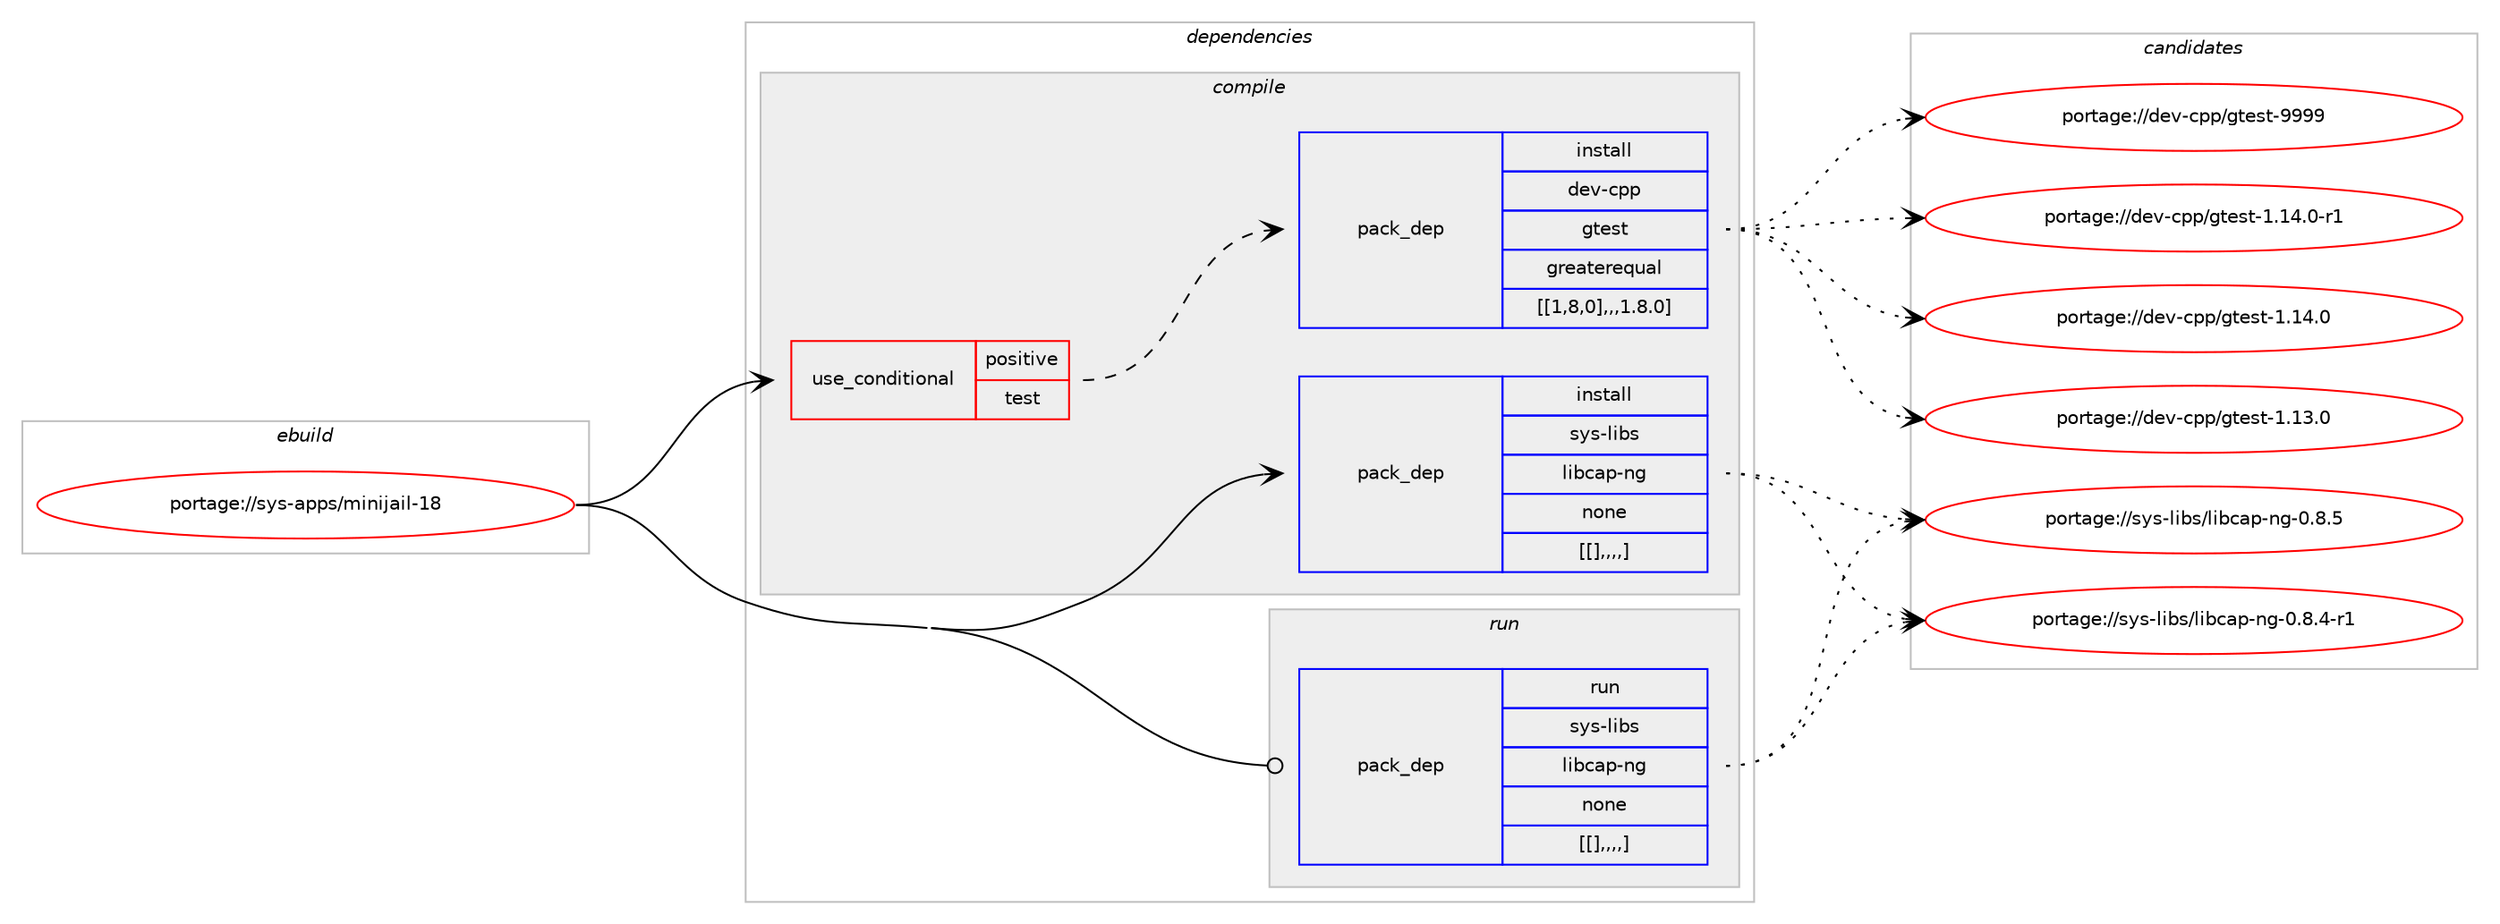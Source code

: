 digraph prolog {

# *************
# Graph options
# *************

newrank=true;
concentrate=true;
compound=true;
graph [rankdir=LR,fontname=Helvetica,fontsize=10,ranksep=1.5];#, ranksep=2.5, nodesep=0.2];
edge  [arrowhead=vee];
node  [fontname=Helvetica,fontsize=10];

# **********
# The ebuild
# **********

subgraph cluster_leftcol {
color=gray;
label=<<i>ebuild</i>>;
id [label="portage://sys-apps/minijail-18", color=red, width=4, href="../sys-apps/minijail-18.svg"];
}

# ****************
# The dependencies
# ****************

subgraph cluster_midcol {
color=gray;
label=<<i>dependencies</i>>;
subgraph cluster_compile {
fillcolor="#eeeeee";
style=filled;
label=<<i>compile</i>>;
subgraph cond115398 {
dependency437695 [label=<<TABLE BORDER="0" CELLBORDER="1" CELLSPACING="0" CELLPADDING="4"><TR><TD ROWSPAN="3" CELLPADDING="10">use_conditional</TD></TR><TR><TD>positive</TD></TR><TR><TD>test</TD></TR></TABLE>>, shape=none, color=red];
subgraph pack319241 {
dependency437696 [label=<<TABLE BORDER="0" CELLBORDER="1" CELLSPACING="0" CELLPADDING="4" WIDTH="220"><TR><TD ROWSPAN="6" CELLPADDING="30">pack_dep</TD></TR><TR><TD WIDTH="110">install</TD></TR><TR><TD>dev-cpp</TD></TR><TR><TD>gtest</TD></TR><TR><TD>greaterequal</TD></TR><TR><TD>[[1,8,0],,,1.8.0]</TD></TR></TABLE>>, shape=none, color=blue];
}
dependency437695:e -> dependency437696:w [weight=20,style="dashed",arrowhead="vee"];
}
id:e -> dependency437695:w [weight=20,style="solid",arrowhead="vee"];
subgraph pack319242 {
dependency437697 [label=<<TABLE BORDER="0" CELLBORDER="1" CELLSPACING="0" CELLPADDING="4" WIDTH="220"><TR><TD ROWSPAN="6" CELLPADDING="30">pack_dep</TD></TR><TR><TD WIDTH="110">install</TD></TR><TR><TD>sys-libs</TD></TR><TR><TD>libcap-ng</TD></TR><TR><TD>none</TD></TR><TR><TD>[[],,,,]</TD></TR></TABLE>>, shape=none, color=blue];
}
id:e -> dependency437697:w [weight=20,style="solid",arrowhead="vee"];
}
subgraph cluster_compileandrun {
fillcolor="#eeeeee";
style=filled;
label=<<i>compile and run</i>>;
}
subgraph cluster_run {
fillcolor="#eeeeee";
style=filled;
label=<<i>run</i>>;
subgraph pack319243 {
dependency437698 [label=<<TABLE BORDER="0" CELLBORDER="1" CELLSPACING="0" CELLPADDING="4" WIDTH="220"><TR><TD ROWSPAN="6" CELLPADDING="30">pack_dep</TD></TR><TR><TD WIDTH="110">run</TD></TR><TR><TD>sys-libs</TD></TR><TR><TD>libcap-ng</TD></TR><TR><TD>none</TD></TR><TR><TD>[[],,,,]</TD></TR></TABLE>>, shape=none, color=blue];
}
id:e -> dependency437698:w [weight=20,style="solid",arrowhead="odot"];
}
}

# **************
# The candidates
# **************

subgraph cluster_choices {
rank=same;
color=gray;
label=<<i>candidates</i>>;

subgraph choice319241 {
color=black;
nodesep=1;
choice1001011184599112112471031161011151164557575757 [label="portage://dev-cpp/gtest-9999", color=red, width=4,href="../dev-cpp/gtest-9999.svg"];
choice100101118459911211247103116101115116454946495246484511449 [label="portage://dev-cpp/gtest-1.14.0-r1", color=red, width=4,href="../dev-cpp/gtest-1.14.0-r1.svg"];
choice10010111845991121124710311610111511645494649524648 [label="portage://dev-cpp/gtest-1.14.0", color=red, width=4,href="../dev-cpp/gtest-1.14.0.svg"];
choice10010111845991121124710311610111511645494649514648 [label="portage://dev-cpp/gtest-1.13.0", color=red, width=4,href="../dev-cpp/gtest-1.13.0.svg"];
dependency437696:e -> choice1001011184599112112471031161011151164557575757:w [style=dotted,weight="100"];
dependency437696:e -> choice100101118459911211247103116101115116454946495246484511449:w [style=dotted,weight="100"];
dependency437696:e -> choice10010111845991121124710311610111511645494649524648:w [style=dotted,weight="100"];
dependency437696:e -> choice10010111845991121124710311610111511645494649514648:w [style=dotted,weight="100"];
}
subgraph choice319242 {
color=black;
nodesep=1;
choice11512111545108105981154710810598999711245110103454846564653 [label="portage://sys-libs/libcap-ng-0.8.5", color=red, width=4,href="../sys-libs/libcap-ng-0.8.5.svg"];
choice115121115451081059811547108105989997112451101034548465646524511449 [label="portage://sys-libs/libcap-ng-0.8.4-r1", color=red, width=4,href="../sys-libs/libcap-ng-0.8.4-r1.svg"];
dependency437697:e -> choice11512111545108105981154710810598999711245110103454846564653:w [style=dotted,weight="100"];
dependency437697:e -> choice115121115451081059811547108105989997112451101034548465646524511449:w [style=dotted,weight="100"];
}
subgraph choice319243 {
color=black;
nodesep=1;
choice11512111545108105981154710810598999711245110103454846564653 [label="portage://sys-libs/libcap-ng-0.8.5", color=red, width=4,href="../sys-libs/libcap-ng-0.8.5.svg"];
choice115121115451081059811547108105989997112451101034548465646524511449 [label="portage://sys-libs/libcap-ng-0.8.4-r1", color=red, width=4,href="../sys-libs/libcap-ng-0.8.4-r1.svg"];
dependency437698:e -> choice11512111545108105981154710810598999711245110103454846564653:w [style=dotted,weight="100"];
dependency437698:e -> choice115121115451081059811547108105989997112451101034548465646524511449:w [style=dotted,weight="100"];
}
}

}
